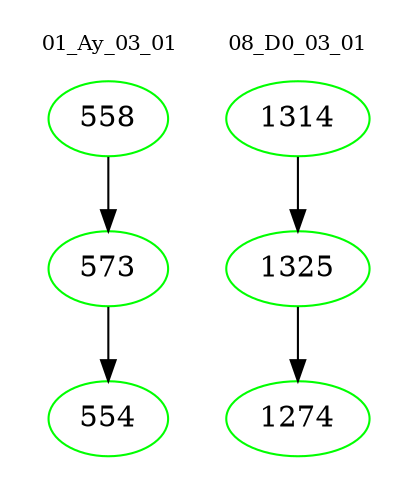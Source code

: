 digraph{
subgraph cluster_0 {
color = white
label = "01_Ay_03_01";
fontsize=10;
T0_558 [label="558", color="green"]
T0_558 -> T0_573 [color="black"]
T0_573 [label="573", color="green"]
T0_573 -> T0_554 [color="black"]
T0_554 [label="554", color="green"]
}
subgraph cluster_1 {
color = white
label = "08_D0_03_01";
fontsize=10;
T1_1314 [label="1314", color="green"]
T1_1314 -> T1_1325 [color="black"]
T1_1325 [label="1325", color="green"]
T1_1325 -> T1_1274 [color="black"]
T1_1274 [label="1274", color="green"]
}
}
